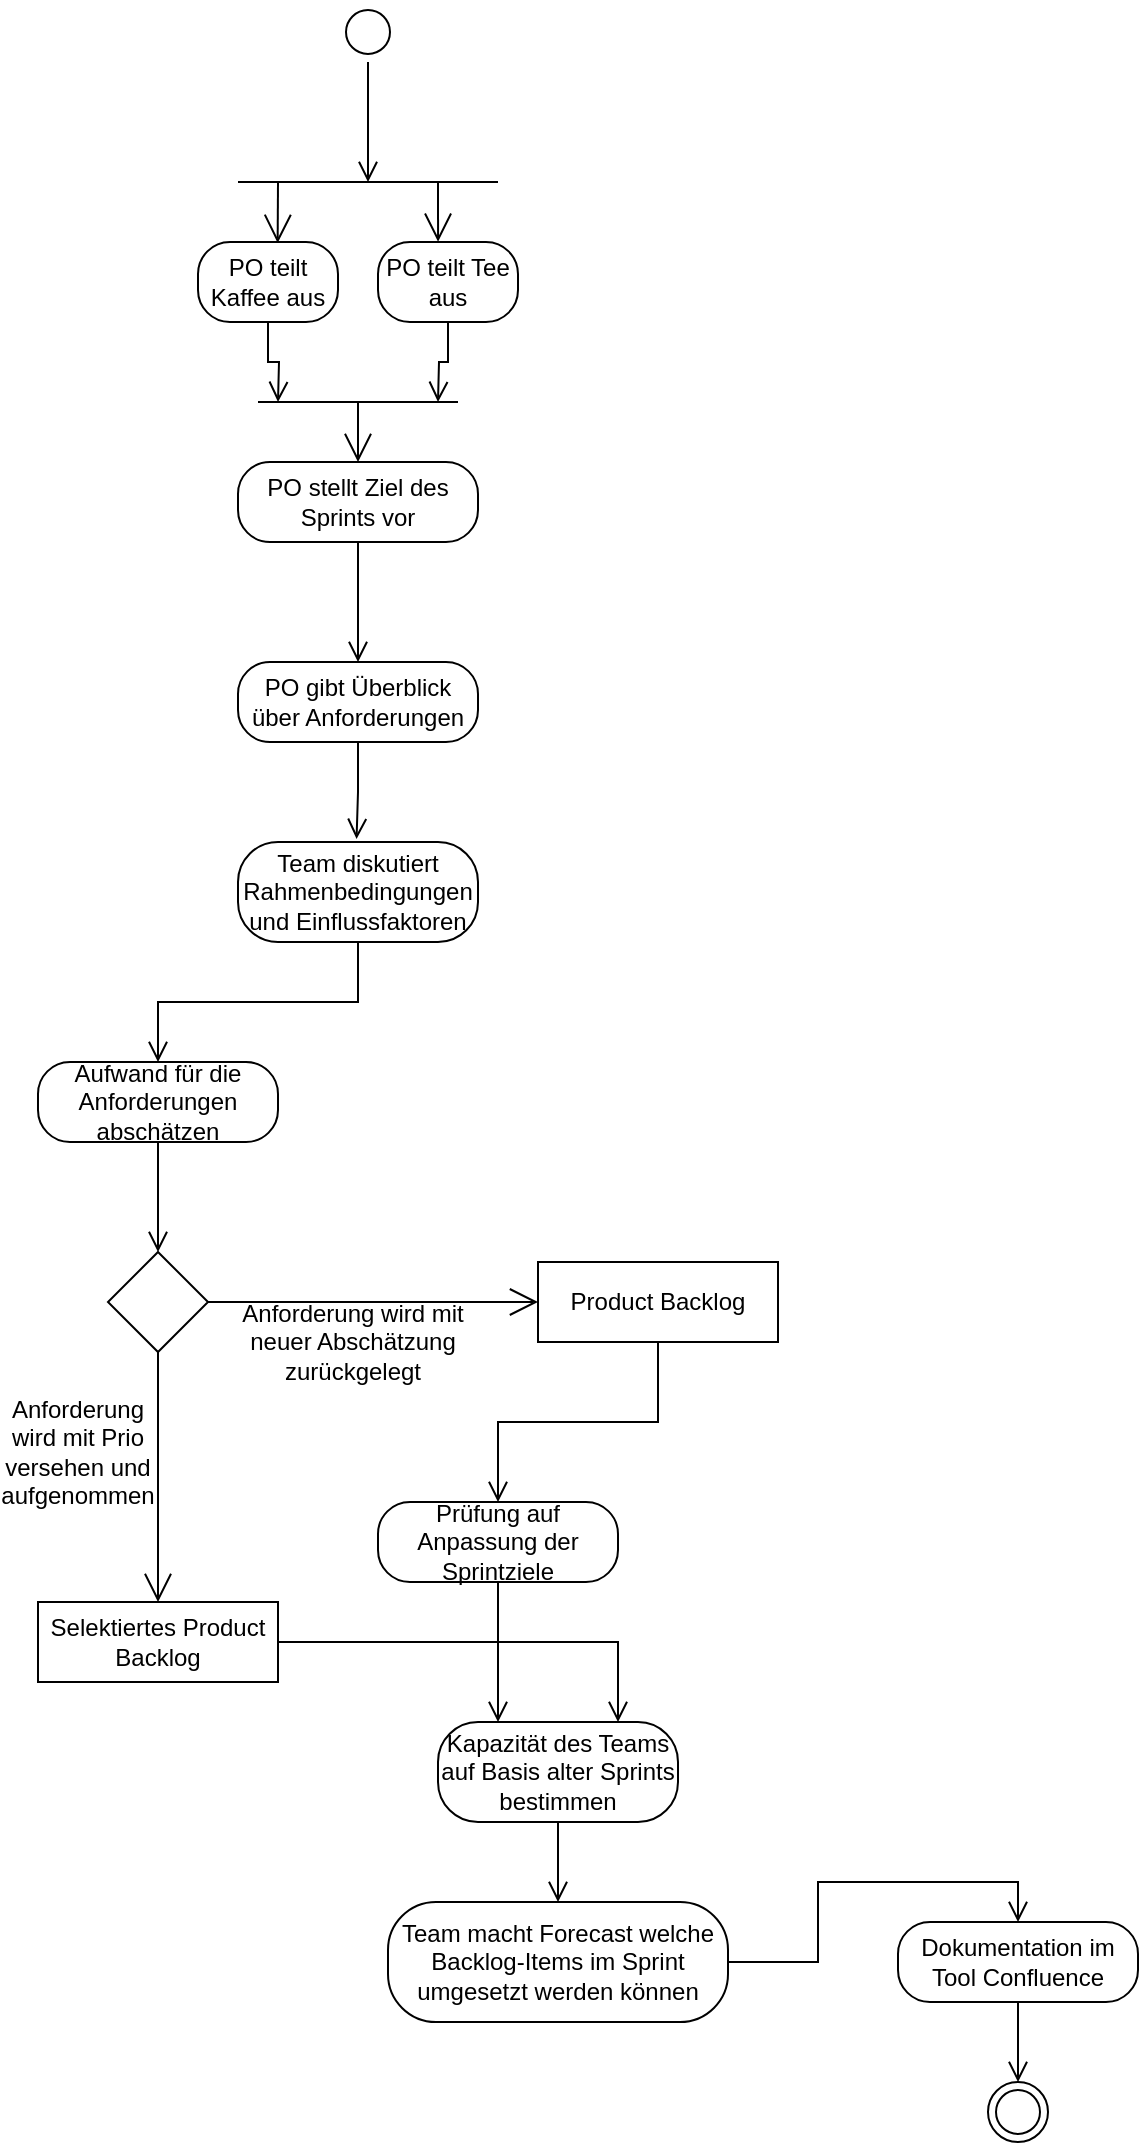 <mxfile version="24.2.7" type="device">
  <diagram name="Seite-1" id="EFXf_4_ugb7hTWQoCyjJ">
    <mxGraphModel dx="988" dy="543" grid="1" gridSize="10" guides="1" tooltips="1" connect="1" arrows="1" fold="1" page="1" pageScale="1" pageWidth="827" pageHeight="1169" math="0" shadow="0">
      <root>
        <mxCell id="0" />
        <mxCell id="1" parent="0" />
        <mxCell id="zqppbUZPJkrLQTMX3qO1-1" value="" style="ellipse;html=1;shape=startState;labelBackgroundColor=none;" vertex="1" parent="1">
          <mxGeometry x="250" width="30" height="30" as="geometry" />
        </mxCell>
        <mxCell id="zqppbUZPJkrLQTMX3qO1-2" value="" style="edgeStyle=orthogonalEdgeStyle;html=1;verticalAlign=bottom;endArrow=open;endSize=8;rounded=0;labelBackgroundColor=none;fontColor=default;" edge="1" source="zqppbUZPJkrLQTMX3qO1-1" parent="1">
          <mxGeometry relative="1" as="geometry">
            <mxPoint x="265" y="90" as="targetPoint" />
          </mxGeometry>
        </mxCell>
        <mxCell id="zqppbUZPJkrLQTMX3qO1-4" value="" style="endArrow=none;html=1;rounded=0;" edge="1" parent="1">
          <mxGeometry width="50" height="50" relative="1" as="geometry">
            <mxPoint x="200" y="90" as="sourcePoint" />
            <mxPoint x="330" y="90" as="targetPoint" />
          </mxGeometry>
        </mxCell>
        <mxCell id="zqppbUZPJkrLQTMX3qO1-5" value="PO teilt Kaffee aus" style="rounded=1;whiteSpace=wrap;html=1;arcSize=40;" vertex="1" parent="1">
          <mxGeometry x="180" y="120" width="70" height="40" as="geometry" />
        </mxCell>
        <mxCell id="zqppbUZPJkrLQTMX3qO1-6" value="" style="edgeStyle=orthogonalEdgeStyle;html=1;verticalAlign=bottom;endArrow=open;endSize=8;rounded=0;" edge="1" source="zqppbUZPJkrLQTMX3qO1-5" parent="1">
          <mxGeometry relative="1" as="geometry">
            <mxPoint x="220" y="200" as="targetPoint" />
          </mxGeometry>
        </mxCell>
        <mxCell id="zqppbUZPJkrLQTMX3qO1-7" value="PO teilt Tee aus" style="rounded=1;whiteSpace=wrap;html=1;arcSize=40;" vertex="1" parent="1">
          <mxGeometry x="270" y="120" width="70" height="40" as="geometry" />
        </mxCell>
        <mxCell id="zqppbUZPJkrLQTMX3qO1-8" value="" style="edgeStyle=orthogonalEdgeStyle;html=1;verticalAlign=bottom;endArrow=open;endSize=8;rounded=0;" edge="1" parent="1" source="zqppbUZPJkrLQTMX3qO1-7">
          <mxGeometry relative="1" as="geometry">
            <mxPoint x="300" y="200" as="targetPoint" />
          </mxGeometry>
        </mxCell>
        <mxCell id="zqppbUZPJkrLQTMX3qO1-9" value="" style="endArrow=open;endFill=1;endSize=12;html=1;rounded=0;entryX=0.429;entryY=-0.003;entryDx=0;entryDy=0;entryPerimeter=0;" edge="1" parent="1" target="zqppbUZPJkrLQTMX3qO1-7">
          <mxGeometry width="160" relative="1" as="geometry">
            <mxPoint x="300" y="90" as="sourcePoint" />
            <mxPoint x="420" y="140" as="targetPoint" />
          </mxGeometry>
        </mxCell>
        <mxCell id="zqppbUZPJkrLQTMX3qO1-10" value="" style="endArrow=open;endFill=1;endSize=12;html=1;rounded=0;entryX=0.569;entryY=0.011;entryDx=0;entryDy=0;entryPerimeter=0;" edge="1" parent="1" target="zqppbUZPJkrLQTMX3qO1-5">
          <mxGeometry width="160" relative="1" as="geometry">
            <mxPoint x="220" y="90" as="sourcePoint" />
            <mxPoint x="310" y="130" as="targetPoint" />
          </mxGeometry>
        </mxCell>
        <mxCell id="zqppbUZPJkrLQTMX3qO1-11" value="" style="endArrow=none;html=1;rounded=0;" edge="1" parent="1">
          <mxGeometry width="50" height="50" relative="1" as="geometry">
            <mxPoint x="210" y="200" as="sourcePoint" />
            <mxPoint x="310" y="200" as="targetPoint" />
          </mxGeometry>
        </mxCell>
        <mxCell id="zqppbUZPJkrLQTMX3qO1-14" value="" style="endArrow=open;endFill=1;endSize=12;html=1;rounded=0;entryX=0.5;entryY=0;entryDx=0;entryDy=0;" edge="1" parent="1" target="zqppbUZPJkrLQTMX3qO1-15">
          <mxGeometry width="160" relative="1" as="geometry">
            <mxPoint x="260" y="200" as="sourcePoint" />
            <mxPoint x="360" y="230" as="targetPoint" />
          </mxGeometry>
        </mxCell>
        <mxCell id="zqppbUZPJkrLQTMX3qO1-15" value="PO stellt Ziel des Sprints vor" style="rounded=1;whiteSpace=wrap;html=1;arcSize=40;" vertex="1" parent="1">
          <mxGeometry x="200" y="230" width="120" height="40" as="geometry" />
        </mxCell>
        <mxCell id="zqppbUZPJkrLQTMX3qO1-16" value="" style="edgeStyle=orthogonalEdgeStyle;html=1;verticalAlign=bottom;endArrow=open;endSize=8;rounded=0;entryX=0.5;entryY=0;entryDx=0;entryDy=0;exitX=0.5;exitY=1;exitDx=0;exitDy=0;" edge="1" parent="1" source="zqppbUZPJkrLQTMX3qO1-15" target="zqppbUZPJkrLQTMX3qO1-18">
          <mxGeometry relative="1" as="geometry">
            <mxPoint x="259.76" y="330" as="targetPoint" />
            <mxPoint x="259.76" y="270" as="sourcePoint" />
          </mxGeometry>
        </mxCell>
        <mxCell id="zqppbUZPJkrLQTMX3qO1-18" value="PO gibt Überblick über Anforderungen" style="rounded=1;whiteSpace=wrap;html=1;arcSize=40;" vertex="1" parent="1">
          <mxGeometry x="200" y="330" width="120" height="40" as="geometry" />
        </mxCell>
        <mxCell id="zqppbUZPJkrLQTMX3qO1-19" value="" style="edgeStyle=orthogonalEdgeStyle;html=1;verticalAlign=bottom;endArrow=open;endSize=8;rounded=0;entryX=0.494;entryY=-0.03;entryDx=0;entryDy=0;entryPerimeter=0;" edge="1" source="zqppbUZPJkrLQTMX3qO1-18" parent="1" target="zqppbUZPJkrLQTMX3qO1-20">
          <mxGeometry relative="1" as="geometry">
            <mxPoint x="260" y="430" as="targetPoint" />
          </mxGeometry>
        </mxCell>
        <mxCell id="zqppbUZPJkrLQTMX3qO1-20" value="Team diskutiert Rahmenbedingungen und Einflussfaktoren" style="rounded=1;whiteSpace=wrap;html=1;arcSize=40;" vertex="1" parent="1">
          <mxGeometry x="200" y="420" width="120" height="50" as="geometry" />
        </mxCell>
        <mxCell id="zqppbUZPJkrLQTMX3qO1-21" value="" style="edgeStyle=orthogonalEdgeStyle;html=1;verticalAlign=bottom;endArrow=open;endSize=8;rounded=0;entryX=0.5;entryY=0;entryDx=0;entryDy=0;" edge="1" source="zqppbUZPJkrLQTMX3qO1-20" parent="1" target="zqppbUZPJkrLQTMX3qO1-24">
          <mxGeometry relative="1" as="geometry">
            <mxPoint x="260" y="520" as="targetPoint" />
          </mxGeometry>
        </mxCell>
        <mxCell id="zqppbUZPJkrLQTMX3qO1-24" value="Aufwand für die Anforderungen abschätzen" style="rounded=1;whiteSpace=wrap;html=1;arcSize=40;" vertex="1" parent="1">
          <mxGeometry x="100" y="530" width="120" height="40" as="geometry" />
        </mxCell>
        <mxCell id="zqppbUZPJkrLQTMX3qO1-25" value="" style="edgeStyle=orthogonalEdgeStyle;html=1;verticalAlign=bottom;endArrow=open;endSize=8;rounded=0;entryX=0.5;entryY=0;entryDx=0;entryDy=0;" edge="1" source="zqppbUZPJkrLQTMX3qO1-24" parent="1" target="zqppbUZPJkrLQTMX3qO1-27">
          <mxGeometry relative="1" as="geometry">
            <mxPoint x="160" y="630" as="targetPoint" />
          </mxGeometry>
        </mxCell>
        <mxCell id="zqppbUZPJkrLQTMX3qO1-27" value="" style="rhombus;whiteSpace=wrap;html=1;" vertex="1" parent="1">
          <mxGeometry x="135" y="625" width="50" height="50" as="geometry" />
        </mxCell>
        <mxCell id="zqppbUZPJkrLQTMX3qO1-31" value="Selektiertes Product Backlog" style="rounded=1;whiteSpace=wrap;html=1;arcSize=0;" vertex="1" parent="1">
          <mxGeometry x="100" y="800" width="120" height="40" as="geometry" />
        </mxCell>
        <mxCell id="zqppbUZPJkrLQTMX3qO1-32" value="" style="edgeStyle=orthogonalEdgeStyle;html=1;verticalAlign=bottom;endArrow=open;endSize=8;rounded=0;entryX=0.75;entryY=0;entryDx=0;entryDy=0;exitX=1;exitY=0.5;exitDx=0;exitDy=0;" edge="1" source="zqppbUZPJkrLQTMX3qO1-31" parent="1" target="zqppbUZPJkrLQTMX3qO1-43">
          <mxGeometry relative="1" as="geometry">
            <mxPoint x="80" y="920" as="targetPoint" />
            <Array as="points">
              <mxPoint x="390" y="820" />
            </Array>
          </mxGeometry>
        </mxCell>
        <mxCell id="zqppbUZPJkrLQTMX3qO1-33" value="" style="endArrow=open;endFill=1;endSize=12;html=1;rounded=0;entryX=0.5;entryY=0;entryDx=0;entryDy=0;exitX=0.5;exitY=1;exitDx=0;exitDy=0;" edge="1" parent="1" source="zqppbUZPJkrLQTMX3qO1-27" target="zqppbUZPJkrLQTMX3qO1-31">
          <mxGeometry width="160" relative="1" as="geometry">
            <mxPoint x="300" y="740" as="sourcePoint" />
            <mxPoint x="160" y="820" as="targetPoint" />
          </mxGeometry>
        </mxCell>
        <mxCell id="zqppbUZPJkrLQTMX3qO1-34" value="Product Backlog" style="rounded=1;whiteSpace=wrap;html=1;arcSize=0;" vertex="1" parent="1">
          <mxGeometry x="350" y="630" width="120" height="40" as="geometry" />
        </mxCell>
        <mxCell id="zqppbUZPJkrLQTMX3qO1-35" value="" style="edgeStyle=orthogonalEdgeStyle;html=1;verticalAlign=bottom;endArrow=open;endSize=8;rounded=0;entryX=0.5;entryY=0;entryDx=0;entryDy=0;" edge="1" source="zqppbUZPJkrLQTMX3qO1-34" parent="1" target="zqppbUZPJkrLQTMX3qO1-41">
          <mxGeometry relative="1" as="geometry">
            <mxPoint x="340" y="720" as="targetPoint" />
          </mxGeometry>
        </mxCell>
        <mxCell id="zqppbUZPJkrLQTMX3qO1-36" value="" style="endArrow=open;endFill=1;endSize=12;html=1;rounded=0;exitX=1;exitY=0.5;exitDx=0;exitDy=0;entryX=0;entryY=0.5;entryDx=0;entryDy=0;" edge="1" parent="1" source="zqppbUZPJkrLQTMX3qO1-27" target="zqppbUZPJkrLQTMX3qO1-34">
          <mxGeometry width="160" relative="1" as="geometry">
            <mxPoint x="300" y="740" as="sourcePoint" />
            <mxPoint x="460" y="740" as="targetPoint" />
          </mxGeometry>
        </mxCell>
        <mxCell id="zqppbUZPJkrLQTMX3qO1-38" value="Anforderung wird mit neuer Abschätzung zurückgelegt" style="text;html=1;align=center;verticalAlign=middle;whiteSpace=wrap;rounded=0;" vertex="1" parent="1">
          <mxGeometry x="185" y="660" width="145" height="20" as="geometry" />
        </mxCell>
        <mxCell id="zqppbUZPJkrLQTMX3qO1-40" value="Anforderung wird mit Prio versehen und aufgenommen" style="text;html=1;align=center;verticalAlign=middle;whiteSpace=wrap;rounded=0;" vertex="1" parent="1">
          <mxGeometry x="90" y="690" width="60" height="70" as="geometry" />
        </mxCell>
        <mxCell id="zqppbUZPJkrLQTMX3qO1-41" value="Prüfung auf Anpassung der Sprintziele" style="rounded=1;whiteSpace=wrap;html=1;arcSize=40;" vertex="1" parent="1">
          <mxGeometry x="270" y="750" width="120" height="40" as="geometry" />
        </mxCell>
        <mxCell id="zqppbUZPJkrLQTMX3qO1-42" value="" style="edgeStyle=orthogonalEdgeStyle;html=1;verticalAlign=bottom;endArrow=open;endSize=8;rounded=0;entryX=0.25;entryY=0;entryDx=0;entryDy=0;" edge="1" source="zqppbUZPJkrLQTMX3qO1-41" parent="1" target="zqppbUZPJkrLQTMX3qO1-43">
          <mxGeometry relative="1" as="geometry">
            <mxPoint x="340" y="820" as="targetPoint" />
          </mxGeometry>
        </mxCell>
        <mxCell id="zqppbUZPJkrLQTMX3qO1-43" value="Kapazität des Teams auf Basis alter Sprints bestimmen" style="rounded=1;whiteSpace=wrap;html=1;arcSize=40;" vertex="1" parent="1">
          <mxGeometry x="300" y="860" width="120" height="50" as="geometry" />
        </mxCell>
        <mxCell id="zqppbUZPJkrLQTMX3qO1-44" value="" style="edgeStyle=orthogonalEdgeStyle;html=1;verticalAlign=bottom;endArrow=open;endSize=8;rounded=0;entryX=0.5;entryY=0;entryDx=0;entryDy=0;" edge="1" source="zqppbUZPJkrLQTMX3qO1-43" parent="1" target="zqppbUZPJkrLQTMX3qO1-45">
          <mxGeometry relative="1" as="geometry">
            <mxPoint x="580" y="800" as="targetPoint" />
          </mxGeometry>
        </mxCell>
        <mxCell id="zqppbUZPJkrLQTMX3qO1-45" value="Team macht Forecast welche Backlog-Items im Sprint umgesetzt werden können" style="rounded=1;whiteSpace=wrap;html=1;arcSize=40;" vertex="1" parent="1">
          <mxGeometry x="275" y="950" width="170" height="60" as="geometry" />
        </mxCell>
        <mxCell id="zqppbUZPJkrLQTMX3qO1-46" value="" style="edgeStyle=orthogonalEdgeStyle;html=1;verticalAlign=bottom;endArrow=open;endSize=8;rounded=0;entryX=0.5;entryY=0;entryDx=0;entryDy=0;exitX=1;exitY=0.5;exitDx=0;exitDy=0;" edge="1" source="zqppbUZPJkrLQTMX3qO1-45" parent="1" target="zqppbUZPJkrLQTMX3qO1-47">
          <mxGeometry relative="1" as="geometry">
            <mxPoint x="200" y="830" as="targetPoint" />
            <Array as="points">
              <mxPoint x="490" y="980" />
              <mxPoint x="490" y="940" />
              <mxPoint x="590" y="940" />
            </Array>
          </mxGeometry>
        </mxCell>
        <mxCell id="zqppbUZPJkrLQTMX3qO1-47" value="Dokumentation im Tool Confluence" style="rounded=1;whiteSpace=wrap;html=1;arcSize=40;" vertex="1" parent="1">
          <mxGeometry x="530" y="960" width="120" height="40" as="geometry" />
        </mxCell>
        <mxCell id="zqppbUZPJkrLQTMX3qO1-48" value="" style="edgeStyle=orthogonalEdgeStyle;html=1;verticalAlign=bottom;endArrow=open;endSize=8;rounded=0;" edge="1" source="zqppbUZPJkrLQTMX3qO1-47" parent="1" target="zqppbUZPJkrLQTMX3qO1-49">
          <mxGeometry relative="1" as="geometry">
            <mxPoint x="330" y="1030" as="targetPoint" />
          </mxGeometry>
        </mxCell>
        <mxCell id="zqppbUZPJkrLQTMX3qO1-49" value="" style="ellipse;html=1;shape=endState;" vertex="1" parent="1">
          <mxGeometry x="575" y="1040" width="30" height="30" as="geometry" />
        </mxCell>
      </root>
    </mxGraphModel>
  </diagram>
</mxfile>
